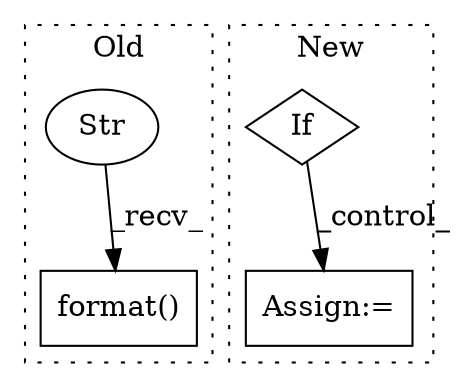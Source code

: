 digraph G {
subgraph cluster0 {
1 [label="format()" a="75" s="1095,1145" l="42,1" shape="box"];
3 [label="Str" a="66" s="1095" l="34" shape="ellipse"];
label = "Old";
style="dotted";
}
subgraph cluster1 {
2 [label="If" a="96" s="1878,1908" l="3,14" shape="diamond"];
4 [label="Assign:=" a="68" s="1930" l="3" shape="box"];
label = "New";
style="dotted";
}
2 -> 4 [label="_control_"];
3 -> 1 [label="_recv_"];
}